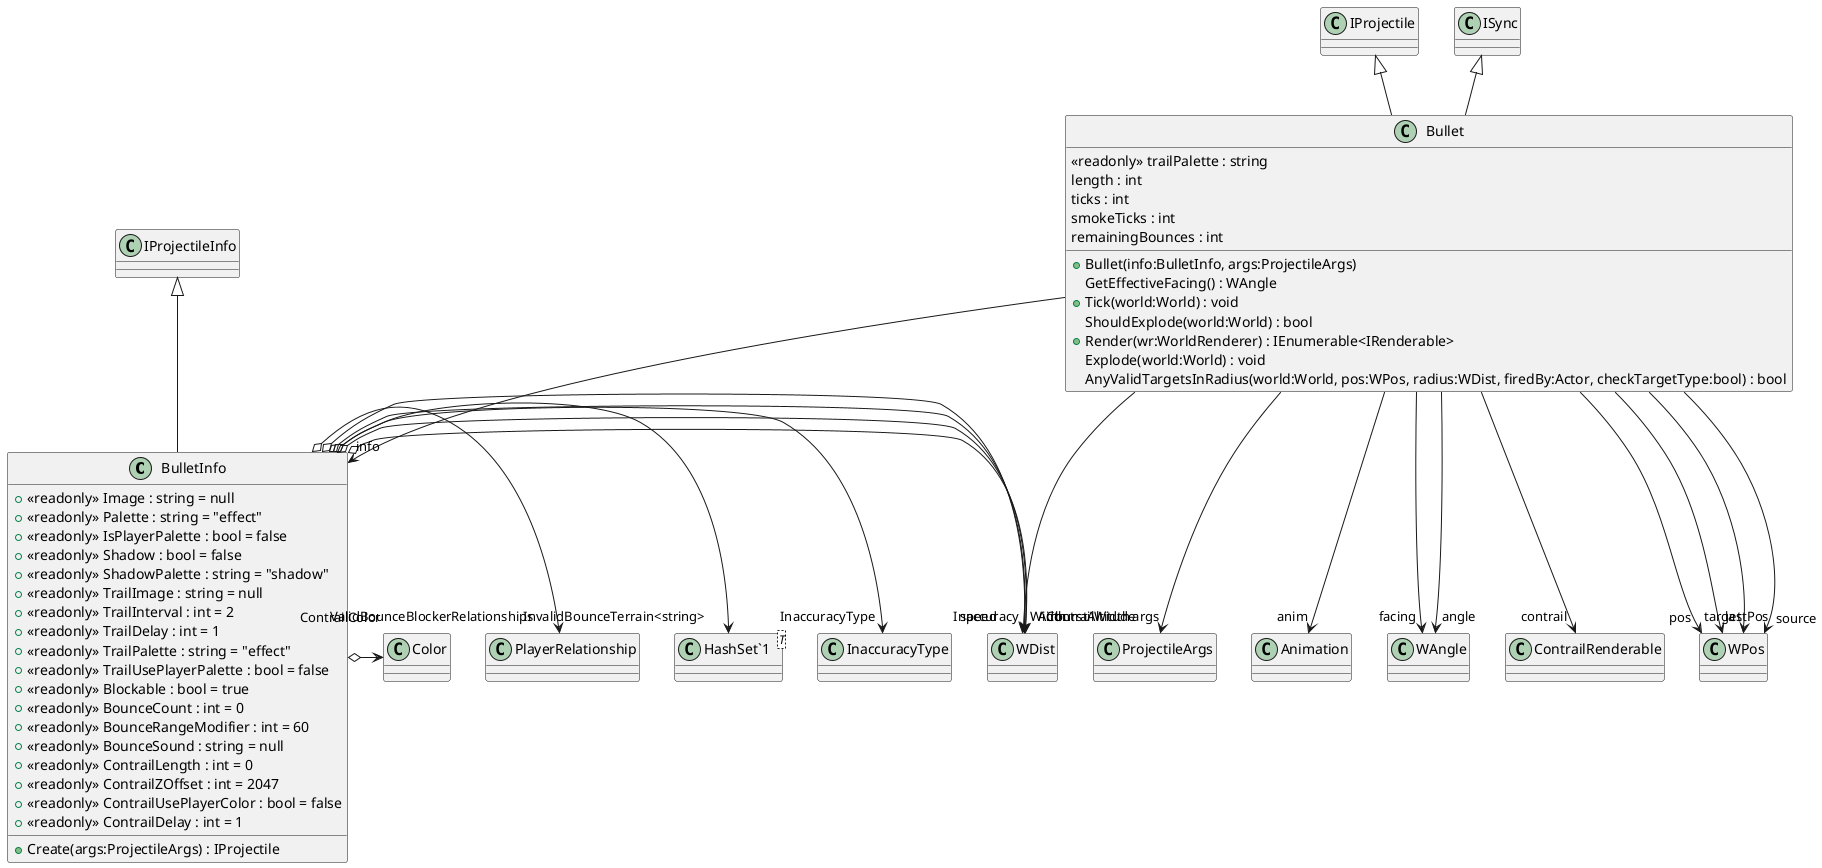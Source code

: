 @startuml
class BulletInfo {
    + <<readonly>> Image : string = null
    + <<readonly>> Palette : string = "effect"
    + <<readonly>> IsPlayerPalette : bool = false
    + <<readonly>> Shadow : bool = false
    + <<readonly>> ShadowPalette : string = "shadow"
    + <<readonly>> TrailImage : string = null
    + <<readonly>> TrailInterval : int = 2
    + <<readonly>> TrailDelay : int = 1
    + <<readonly>> TrailPalette : string = "effect"
    + <<readonly>> TrailUsePlayerPalette : bool = false
    + <<readonly>> Blockable : bool = true
    + <<readonly>> BounceCount : int = 0
    + <<readonly>> BounceRangeModifier : int = 60
    + <<readonly>> BounceSound : string = null
    + <<readonly>> ContrailLength : int = 0
    + <<readonly>> ContrailZOffset : int = 2047
    + <<readonly>> ContrailUsePlayerColor : bool = false
    + <<readonly>> ContrailDelay : int = 1
    + Create(args:ProjectileArgs) : IProjectile
}
class Bullet {
    <<readonly>> trailPalette : string
    length : int
    ticks : int
    smokeTicks : int
    remainingBounces : int
    + Bullet(info:BulletInfo, args:ProjectileArgs)
    GetEffectiveFacing() : WAngle
    + Tick(world:World) : void
    ShouldExplode(world:World) : bool
    + Render(wr:WorldRenderer) : IEnumerable<IRenderable>
    Explode(world:World) : void
    AnyValidTargetsInRadius(world:World, pos:WPos, radius:WDist, firedBy:Actor, checkTargetType:bool) : bool
}
class "HashSet`1"<T> {
}
IProjectileInfo <|-- BulletInfo
BulletInfo o-> "Inaccuracy" WDist
BulletInfo o-> "InaccuracyType" InaccuracyType
BulletInfo o-> "Width" WDist
BulletInfo o-> "InvalidBounceTerrain<string>" "HashSet`1"
BulletInfo o-> "ValidBounceBlockerRelationships" PlayerRelationship
BulletInfo o-> "AirburstAltitude" WDist
BulletInfo o-> "ContrailColor" Color
BulletInfo o-> "ContrailWidth" WDist
IProjectile <|-- Bullet
ISync <|-- Bullet
Bullet --> "info" BulletInfo
Bullet --> "args" ProjectileArgs
Bullet --> "anim" Animation
Bullet --> "facing" WAngle
Bullet --> "angle" WAngle
Bullet --> "speed" WDist
Bullet --> "contrail" ContrailRenderable
Bullet --> "pos" WPos
Bullet --> "lastPos" WPos
Bullet --> "target" WPos
Bullet --> "source" WPos
@enduml

